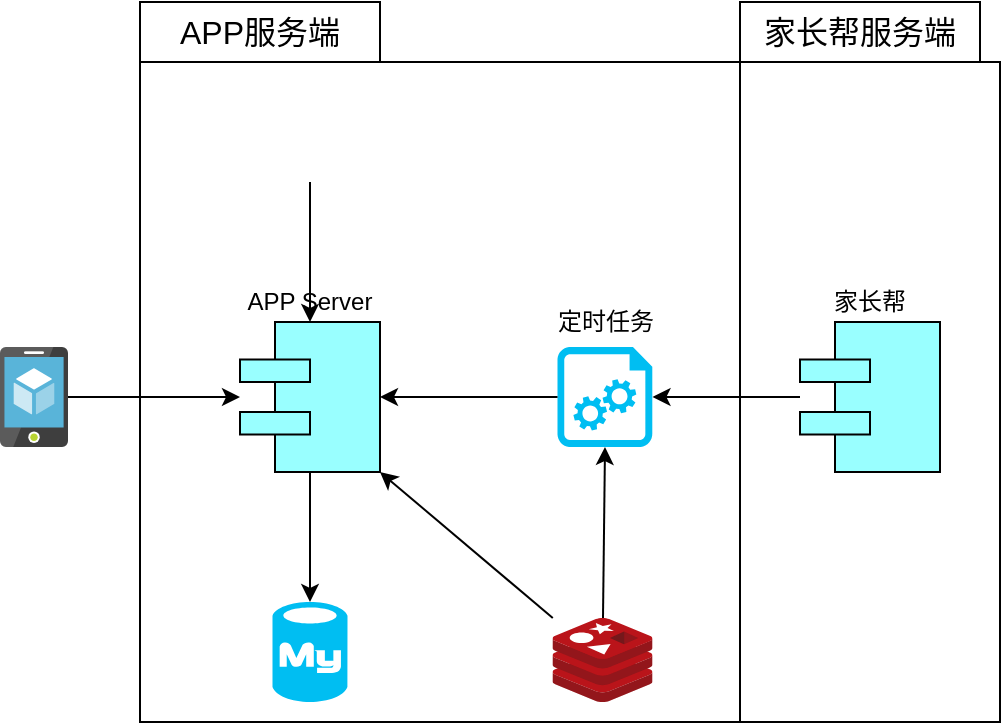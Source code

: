 <mxfile version="12.9.1" type="github"><diagram id="mpwLc18p0vl5dmdaqsV7" name="第 1 页"><mxGraphModel dx="1426" dy="794" grid="0" gridSize="10" guides="1" tooltips="1" connect="1" arrows="1" fold="1" page="1" pageScale="1" pageWidth="827" pageHeight="1169" math="0" shadow="0"><root><mxCell id="0"/><mxCell id="1" parent="0"/><mxCell id="mSfckX_tRci1OD83mp0y-22" value="" style="rounded=0;whiteSpace=wrap;html=1;" vertex="1" parent="1"><mxGeometry x="560" y="190" width="130" height="330" as="geometry"/></mxCell><mxCell id="mSfckX_tRci1OD83mp0y-20" value="" style="rounded=0;whiteSpace=wrap;html=1;" vertex="1" parent="1"><mxGeometry x="260" y="190" width="300" height="330" as="geometry"/></mxCell><mxCell id="mSfckX_tRci1OD83mp0y-1" value="" style="html=1;outlineConnect=0;whiteSpace=wrap;fillColor=#99ffff;shape=mxgraph.archimate3.component;" vertex="1" parent="1"><mxGeometry x="310" y="320" width="70" height="75" as="geometry"/></mxCell><mxCell id="mSfckX_tRci1OD83mp0y-2" value="" style="aspect=fixed;html=1;points=[];align=center;image;fontSize=12;image=img/lib/mscae/App_Service_Mobile_App.svg;" vertex="1" parent="1"><mxGeometry x="190" y="332.5" width="34" height="50" as="geometry"/></mxCell><mxCell id="mSfckX_tRci1OD83mp0y-4" value="" style="verticalLabelPosition=bottom;html=1;verticalAlign=top;align=center;strokeColor=none;fillColor=#00BEF2;shape=mxgraph.azure.mysql_database;" vertex="1" parent="1"><mxGeometry x="326.25" y="460" width="37.5" height="50" as="geometry"/></mxCell><mxCell id="mSfckX_tRci1OD83mp0y-6" value="" style="aspect=fixed;html=1;points=[];align=center;image;fontSize=12;image=img/lib/mscae/Cache_Redis_Product.svg;" vertex="1" parent="1"><mxGeometry x="466.25" y="468" width="50" height="42" as="geometry"/></mxCell><mxCell id="mSfckX_tRci1OD83mp0y-7" value="" style="verticalLabelPosition=bottom;html=1;verticalAlign=top;align=center;strokeColor=none;fillColor=#00BEF2;shape=mxgraph.azure.startup_task;pointerEvents=1;" vertex="1" parent="1"><mxGeometry x="468.75" y="332.5" width="47.5" height="50" as="geometry"/></mxCell><mxCell id="mSfckX_tRci1OD83mp0y-8" value="" style="html=1;outlineConnect=0;whiteSpace=wrap;fillColor=#99ffff;shape=mxgraph.archimate3.component;" vertex="1" parent="1"><mxGeometry x="590" y="320" width="70" height="75" as="geometry"/></mxCell><mxCell id="mSfckX_tRci1OD83mp0y-10" value="" style="shape=image;html=1;verticalAlign=top;verticalLabelPosition=bottom;labelBackgroundColor=#ffffff;imageAspect=0;aspect=fixed;image=https://cdn3.iconfinder.com/data/icons/document-icons-2/30/647702-excel-128.png" vertex="1" parent="1"><mxGeometry x="320" y="200" width="50" height="50" as="geometry"/></mxCell><mxCell id="mSfckX_tRci1OD83mp0y-11" value="APP Server" style="text;html=1;strokeColor=none;fillColor=none;align=center;verticalAlign=middle;whiteSpace=wrap;rounded=0;" vertex="1" parent="1"><mxGeometry x="310" y="300" width="70" height="20" as="geometry"/></mxCell><mxCell id="mSfckX_tRci1OD83mp0y-12" value="家长帮" style="text;html=1;strokeColor=none;fillColor=none;align=center;verticalAlign=middle;whiteSpace=wrap;rounded=0;" vertex="1" parent="1"><mxGeometry x="590" y="300" width="70" height="20" as="geometry"/></mxCell><mxCell id="mSfckX_tRci1OD83mp0y-13" value="定时任务" style="text;html=1;strokeColor=none;fillColor=none;align=center;verticalAlign=middle;whiteSpace=wrap;rounded=0;" vertex="1" parent="1"><mxGeometry x="457.5" y="310" width="70" height="20" as="geometry"/></mxCell><mxCell id="mSfckX_tRci1OD83mp0y-15" value="" style="endArrow=classic;html=1;" edge="1" parent="1" source="mSfckX_tRci1OD83mp0y-2" target="mSfckX_tRci1OD83mp0y-1"><mxGeometry width="50" height="50" relative="1" as="geometry"><mxPoint x="360" y="340" as="sourcePoint"/><mxPoint x="410" y="290" as="targetPoint"/></mxGeometry></mxCell><mxCell id="mSfckX_tRci1OD83mp0y-17" value="" style="endArrow=classic;html=1;exitX=0.5;exitY=1;exitDx=0;exitDy=0;entryX=0.5;entryY=1;entryDx=0;entryDy=0;" edge="1" parent="1" source="mSfckX_tRci1OD83mp0y-10" target="mSfckX_tRci1OD83mp0y-11"><mxGeometry width="50" height="50" relative="1" as="geometry"><mxPoint x="360" y="340" as="sourcePoint"/><mxPoint x="410" y="290" as="targetPoint"/></mxGeometry></mxCell><mxCell id="mSfckX_tRci1OD83mp0y-18" value="" style="endArrow=classic;html=1;entryX=0.5;entryY=0;entryDx=0;entryDy=0;entryPerimeter=0;" edge="1" parent="1" source="mSfckX_tRci1OD83mp0y-1" target="mSfckX_tRci1OD83mp0y-4"><mxGeometry width="50" height="50" relative="1" as="geometry"><mxPoint x="349" y="410" as="sourcePoint"/><mxPoint x="410" y="300" as="targetPoint"/></mxGeometry></mxCell><mxCell id="mSfckX_tRci1OD83mp0y-23" value="" style="endArrow=classic;html=1;entryX=1;entryY=0.5;entryDx=0;entryDy=0;entryPerimeter=0;exitX=0;exitY=0.5;exitDx=0;exitDy=0;exitPerimeter=0;" edge="1" parent="1" source="mSfckX_tRci1OD83mp0y-7" target="mSfckX_tRci1OD83mp0y-1"><mxGeometry width="50" height="50" relative="1" as="geometry"><mxPoint x="360" y="330" as="sourcePoint"/><mxPoint x="410" y="280" as="targetPoint"/></mxGeometry></mxCell><mxCell id="mSfckX_tRci1OD83mp0y-24" value="" style="endArrow=classic;html=1;entryX=1;entryY=0.5;entryDx=0;entryDy=0;entryPerimeter=0;" edge="1" parent="1" source="mSfckX_tRci1OD83mp0y-8" target="mSfckX_tRci1OD83mp0y-7"><mxGeometry width="50" height="50" relative="1" as="geometry"><mxPoint x="360" y="330" as="sourcePoint"/><mxPoint x="410" y="280" as="targetPoint"/></mxGeometry></mxCell><mxCell id="mSfckX_tRci1OD83mp0y-25" value="" style="endArrow=classic;html=1;entryX=0.5;entryY=1;entryDx=0;entryDy=0;entryPerimeter=0;" edge="1" parent="1" source="mSfckX_tRci1OD83mp0y-6" target="mSfckX_tRci1OD83mp0y-7"><mxGeometry width="50" height="50" relative="1" as="geometry"><mxPoint x="360" y="320" as="sourcePoint"/><mxPoint x="410" y="270" as="targetPoint"/></mxGeometry></mxCell><mxCell id="mSfckX_tRci1OD83mp0y-26" value="" style="endArrow=classic;html=1;entryX=1;entryY=1;entryDx=0;entryDy=0;entryPerimeter=0;" edge="1" parent="1" source="mSfckX_tRci1OD83mp0y-6" target="mSfckX_tRci1OD83mp0y-1"><mxGeometry width="50" height="50" relative="1" as="geometry"><mxPoint x="360" y="320" as="sourcePoint"/><mxPoint x="410" y="270" as="targetPoint"/></mxGeometry></mxCell><mxCell id="mSfckX_tRci1OD83mp0y-30" value="APP服务端" style="rounded=0;whiteSpace=wrap;html=1;fontSize=16;" vertex="1" parent="1"><mxGeometry x="260" y="160" width="120" height="30" as="geometry"/></mxCell><mxCell id="mSfckX_tRci1OD83mp0y-31" value="家长帮服务端" style="rounded=0;whiteSpace=wrap;html=1;fontSize=16;" vertex="1" parent="1"><mxGeometry x="560" y="160" width="120" height="30" as="geometry"/></mxCell></root></mxGraphModel></diagram></mxfile>
